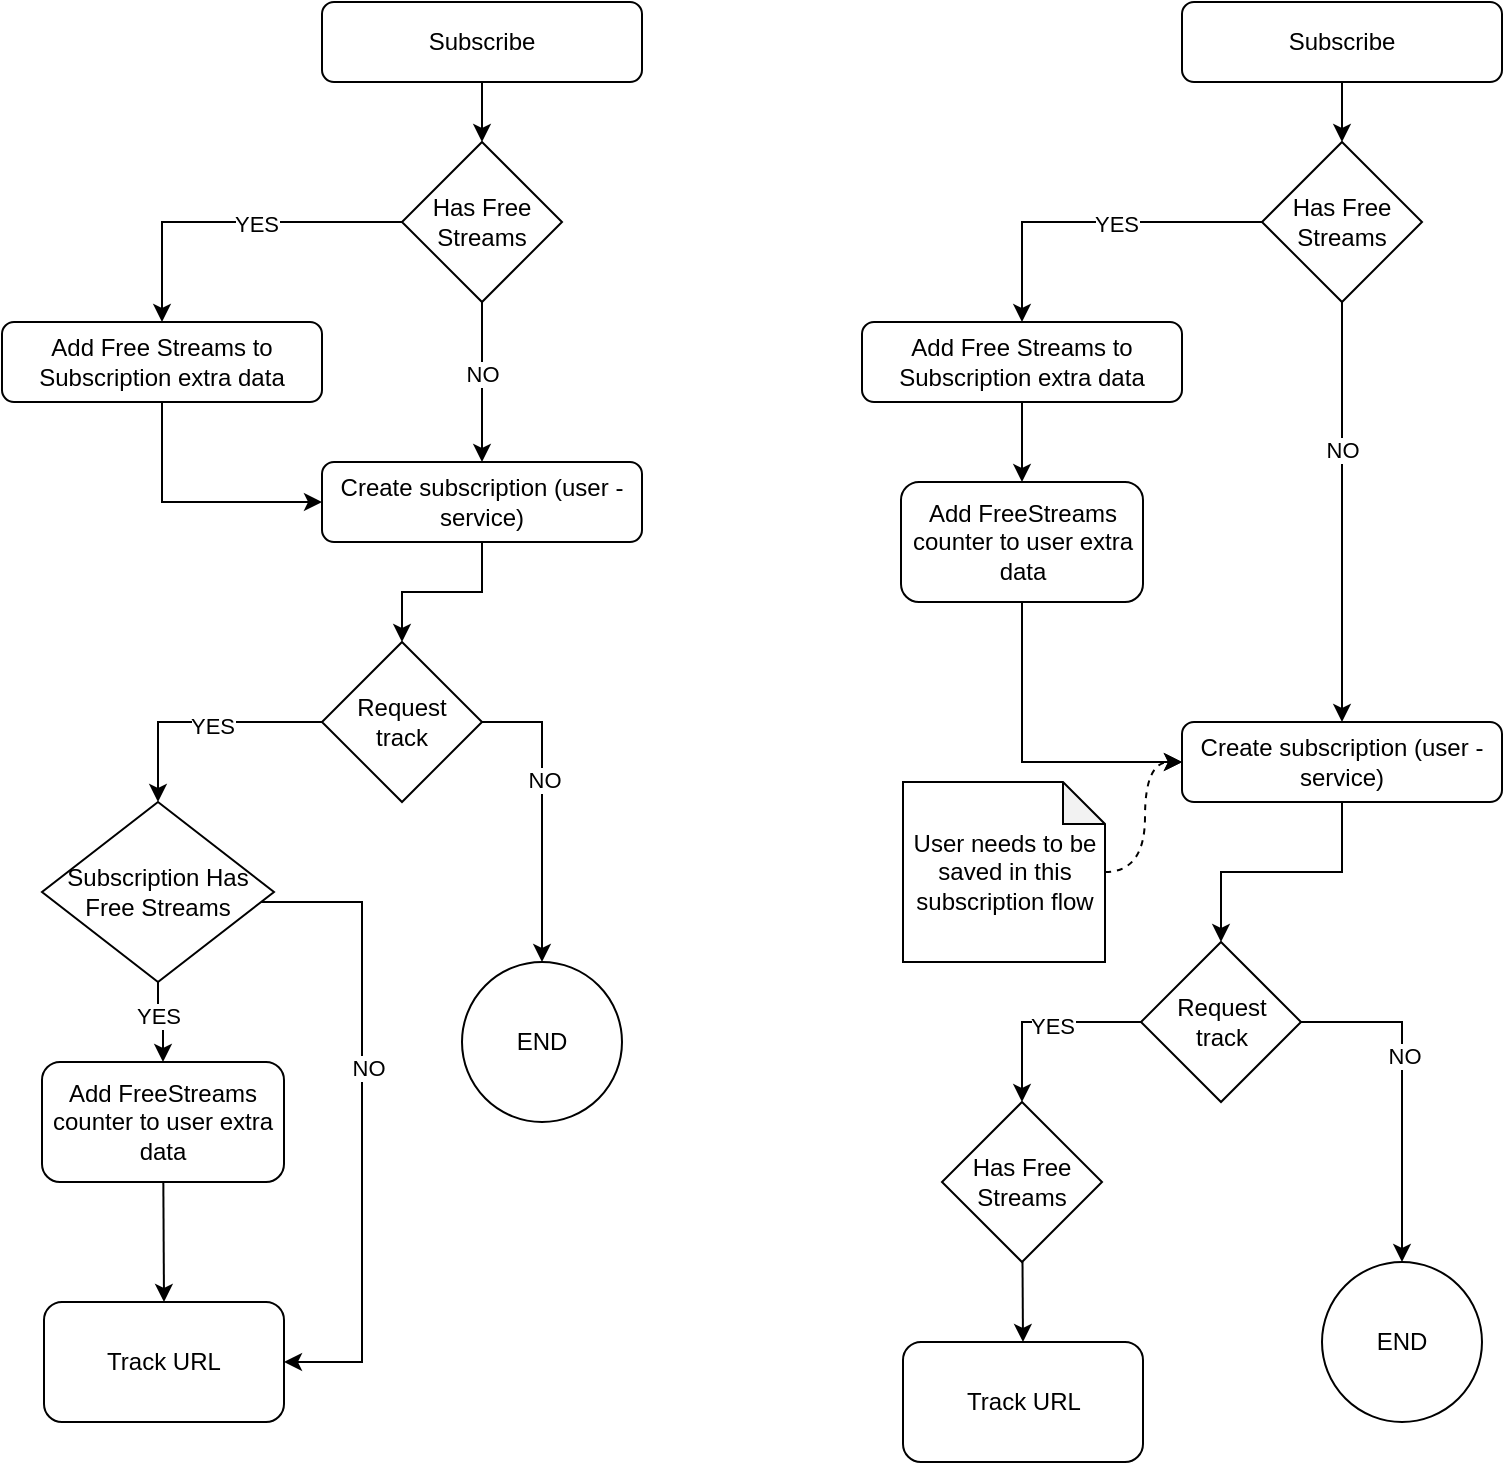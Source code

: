 <mxfile version="13.6.10" type="github" pages="4">
  <diagram id="5VUin_z2-ri86tSEm_hD" name="Free Streams">
    <mxGraphModel dx="1343" dy="735" grid="1" gridSize="10" guides="1" tooltips="1" connect="1" arrows="1" fold="1" page="1" pageScale="1" pageWidth="827" pageHeight="1169" math="0" shadow="0">
      <root>
        <mxCell id="0" />
        <mxCell id="1" parent="0" />
        <mxCell id="c_AEOEdvX2QoigJDYwwf-5" style="edgeStyle=orthogonalEdgeStyle;rounded=0;orthogonalLoop=1;jettySize=auto;html=1;entryX=0.5;entryY=0;entryDx=0;entryDy=0;" parent="1" source="c_AEOEdvX2QoigJDYwwf-1" target="c_AEOEdvX2QoigJDYwwf-3" edge="1">
          <mxGeometry relative="1" as="geometry" />
        </mxCell>
        <mxCell id="c_AEOEdvX2QoigJDYwwf-1" value="Subscribe" style="rounded=1;whiteSpace=wrap;html=1;" parent="1" vertex="1">
          <mxGeometry x="170" y="40" width="160" height="40" as="geometry" />
        </mxCell>
        <mxCell id="c_AEOEdvX2QoigJDYwwf-48" style="edgeStyle=orthogonalEdgeStyle;rounded=0;orthogonalLoop=1;jettySize=auto;html=1;entryX=0;entryY=0.5;entryDx=0;entryDy=0;" parent="1" source="c_AEOEdvX2QoigJDYwwf-2" target="c_AEOEdvX2QoigJDYwwf-7" edge="1">
          <mxGeometry relative="1" as="geometry" />
        </mxCell>
        <mxCell id="c_AEOEdvX2QoigJDYwwf-2" value="Add Free Streams to Subscription extra data" style="rounded=1;whiteSpace=wrap;html=1;" parent="1" vertex="1">
          <mxGeometry x="10" y="200" width="160" height="40" as="geometry" />
        </mxCell>
        <mxCell id="c_AEOEdvX2QoigJDYwwf-9" style="edgeStyle=orthogonalEdgeStyle;rounded=0;orthogonalLoop=1;jettySize=auto;html=1;entryX=0.5;entryY=0;entryDx=0;entryDy=0;" parent="1" source="c_AEOEdvX2QoigJDYwwf-3" target="c_AEOEdvX2QoigJDYwwf-7" edge="1">
          <mxGeometry relative="1" as="geometry" />
        </mxCell>
        <mxCell id="c_AEOEdvX2QoigJDYwwf-11" value="NO" style="edgeLabel;html=1;align=center;verticalAlign=middle;resizable=0;points=[];" parent="c_AEOEdvX2QoigJDYwwf-9" vertex="1" connectable="0">
          <mxGeometry x="-0.412" relative="1" as="geometry">
            <mxPoint y="12" as="offset" />
          </mxGeometry>
        </mxCell>
        <mxCell id="c_AEOEdvX2QoigJDYwwf-45" style="edgeStyle=orthogonalEdgeStyle;rounded=0;orthogonalLoop=1;jettySize=auto;html=1;entryX=0.5;entryY=0;entryDx=0;entryDy=0;" parent="1" source="c_AEOEdvX2QoigJDYwwf-3" target="c_AEOEdvX2QoigJDYwwf-2" edge="1">
          <mxGeometry relative="1" as="geometry" />
        </mxCell>
        <mxCell id="c_AEOEdvX2QoigJDYwwf-49" value="YES" style="edgeLabel;html=1;align=center;verticalAlign=middle;resizable=0;points=[];" parent="c_AEOEdvX2QoigJDYwwf-45" vertex="1" connectable="0">
          <mxGeometry x="-0.137" y="1" relative="1" as="geometry">
            <mxPoint as="offset" />
          </mxGeometry>
        </mxCell>
        <mxCell id="c_AEOEdvX2QoigJDYwwf-3" value="Has Free Streams" style="rhombus;whiteSpace=wrap;html=1;" parent="1" vertex="1">
          <mxGeometry x="210" y="110" width="80" height="80" as="geometry" />
        </mxCell>
        <mxCell id="c_AEOEdvX2QoigJDYwwf-65" style="edgeStyle=orthogonalEdgeStyle;rounded=0;orthogonalLoop=1;jettySize=auto;html=1;entryX=0.5;entryY=0;entryDx=0;entryDy=0;" parent="1" source="c_AEOEdvX2QoigJDYwwf-7" target="c_AEOEdvX2QoigJDYwwf-13" edge="1">
          <mxGeometry relative="1" as="geometry" />
        </mxCell>
        <mxCell id="c_AEOEdvX2QoigJDYwwf-7" value="Create subscription (user - service)" style="rounded=1;whiteSpace=wrap;html=1;" parent="1" vertex="1">
          <mxGeometry x="170" y="270" width="160" height="40" as="geometry" />
        </mxCell>
        <mxCell id="c_AEOEdvX2QoigJDYwwf-61" style="edgeStyle=orthogonalEdgeStyle;rounded=0;orthogonalLoop=1;jettySize=auto;html=1;entryX=0.5;entryY=0;entryDx=0;entryDy=0;" parent="1" source="c_AEOEdvX2QoigJDYwwf-13" target="c_AEOEdvX2QoigJDYwwf-55" edge="1">
          <mxGeometry relative="1" as="geometry" />
        </mxCell>
        <mxCell id="c_AEOEdvX2QoigJDYwwf-62" value="YES" style="edgeLabel;html=1;align=center;verticalAlign=middle;resizable=0;points=[];" parent="c_AEOEdvX2QoigJDYwwf-61" vertex="1" connectable="0">
          <mxGeometry x="-0.101" y="2" relative="1" as="geometry">
            <mxPoint as="offset" />
          </mxGeometry>
        </mxCell>
        <mxCell id="c_AEOEdvX2QoigJDYwwf-67" style="edgeStyle=orthogonalEdgeStyle;rounded=0;orthogonalLoop=1;jettySize=auto;html=1;entryX=0.5;entryY=0;entryDx=0;entryDy=0;exitX=1;exitY=0.5;exitDx=0;exitDy=0;" parent="1" source="c_AEOEdvX2QoigJDYwwf-13" target="c_AEOEdvX2QoigJDYwwf-52" edge="1">
          <mxGeometry relative="1" as="geometry" />
        </mxCell>
        <mxCell id="c_AEOEdvX2QoigJDYwwf-68" value="NO" style="edgeLabel;html=1;align=center;verticalAlign=middle;resizable=0;points=[];" parent="c_AEOEdvX2QoigJDYwwf-67" vertex="1" connectable="0">
          <mxGeometry x="-0.215" y="1" relative="1" as="geometry">
            <mxPoint as="offset" />
          </mxGeometry>
        </mxCell>
        <mxCell id="c_AEOEdvX2QoigJDYwwf-13" value="Request&lt;br&gt;track" style="rhombus;whiteSpace=wrap;html=1;" parent="1" vertex="1">
          <mxGeometry x="170" y="360" width="80" height="80" as="geometry" />
        </mxCell>
        <mxCell id="c_AEOEdvX2QoigJDYwwf-50" style="rounded=0;orthogonalLoop=1;jettySize=auto;html=1;entryX=0.5;entryY=0;entryDx=0;entryDy=0;" parent="1" source="c_AEOEdvX2QoigJDYwwf-15" target="c_AEOEdvX2QoigJDYwwf-19" edge="1">
          <mxGeometry relative="1" as="geometry" />
        </mxCell>
        <mxCell id="c_AEOEdvX2QoigJDYwwf-15" value="Add FreeStreams counter to user extra data" style="rounded=1;whiteSpace=wrap;html=1;" parent="1" vertex="1">
          <mxGeometry x="30" y="570" width="121" height="60" as="geometry" />
        </mxCell>
        <mxCell id="c_AEOEdvX2QoigJDYwwf-19" value="Track URL" style="rounded=1;whiteSpace=wrap;html=1;" parent="1" vertex="1">
          <mxGeometry x="31" y="690" width="120" height="60" as="geometry" />
        </mxCell>
        <mxCell id="c_AEOEdvX2QoigJDYwwf-52" value="END" style="ellipse;whiteSpace=wrap;html=1;aspect=fixed;" parent="1" vertex="1">
          <mxGeometry x="240" y="520" width="80" height="80" as="geometry" />
        </mxCell>
        <mxCell id="c_AEOEdvX2QoigJDYwwf-57" style="edgeStyle=orthogonalEdgeStyle;rounded=0;orthogonalLoop=1;jettySize=auto;html=1;entryX=0.5;entryY=0;entryDx=0;entryDy=0;" parent="1" source="c_AEOEdvX2QoigJDYwwf-55" target="c_AEOEdvX2QoigJDYwwf-15" edge="1">
          <mxGeometry relative="1" as="geometry" />
        </mxCell>
        <mxCell id="c_AEOEdvX2QoigJDYwwf-69" value="YES" style="edgeLabel;html=1;align=center;verticalAlign=middle;resizable=0;points=[];" parent="c_AEOEdvX2QoigJDYwwf-57" vertex="1" connectable="0">
          <mxGeometry x="-0.21" relative="1" as="geometry">
            <mxPoint as="offset" />
          </mxGeometry>
        </mxCell>
        <mxCell id="c_AEOEdvX2QoigJDYwwf-59" style="edgeStyle=orthogonalEdgeStyle;rounded=0;orthogonalLoop=1;jettySize=auto;html=1;entryX=1;entryY=0.5;entryDx=0;entryDy=0;" parent="1" source="c_AEOEdvX2QoigJDYwwf-55" target="c_AEOEdvX2QoigJDYwwf-19" edge="1">
          <mxGeometry relative="1" as="geometry">
            <Array as="points">
              <mxPoint x="190" y="490" />
              <mxPoint x="190" y="720" />
            </Array>
          </mxGeometry>
        </mxCell>
        <mxCell id="c_AEOEdvX2QoigJDYwwf-60" value="NO" style="edgeLabel;html=1;align=center;verticalAlign=middle;resizable=0;points=[];" parent="c_AEOEdvX2QoigJDYwwf-59" vertex="1" connectable="0">
          <mxGeometry x="-0.168" y="3" relative="1" as="geometry">
            <mxPoint as="offset" />
          </mxGeometry>
        </mxCell>
        <mxCell id="c_AEOEdvX2QoigJDYwwf-55" value="Subscription Has Free Streams" style="rhombus;whiteSpace=wrap;html=1;" parent="1" vertex="1">
          <mxGeometry x="30" y="440" width="116" height="90" as="geometry" />
        </mxCell>
        <mxCell id="c_AEOEdvX2QoigJDYwwf-71" style="edgeStyle=orthogonalEdgeStyle;rounded=0;orthogonalLoop=1;jettySize=auto;html=1;entryX=0.5;entryY=0;entryDx=0;entryDy=0;" parent="1" source="c_AEOEdvX2QoigJDYwwf-72" target="c_AEOEdvX2QoigJDYwwf-79" edge="1">
          <mxGeometry relative="1" as="geometry" />
        </mxCell>
        <mxCell id="c_AEOEdvX2QoigJDYwwf-72" value="Subscribe" style="rounded=1;whiteSpace=wrap;html=1;" parent="1" vertex="1">
          <mxGeometry x="600" y="40" width="160" height="40" as="geometry" />
        </mxCell>
        <mxCell id="c_AEOEdvX2QoigJDYwwf-96" style="edgeStyle=orthogonalEdgeStyle;rounded=0;orthogonalLoop=1;jettySize=auto;html=1;" parent="1" source="c_AEOEdvX2QoigJDYwwf-74" target="c_AEOEdvX2QoigJDYwwf-88" edge="1">
          <mxGeometry relative="1" as="geometry" />
        </mxCell>
        <mxCell id="c_AEOEdvX2QoigJDYwwf-74" value="Add Free Streams to Subscription extra data" style="rounded=1;whiteSpace=wrap;html=1;" parent="1" vertex="1">
          <mxGeometry x="440" y="200" width="160" height="40" as="geometry" />
        </mxCell>
        <mxCell id="c_AEOEdvX2QoigJDYwwf-75" style="edgeStyle=orthogonalEdgeStyle;rounded=0;orthogonalLoop=1;jettySize=auto;html=1;entryX=0.5;entryY=0;entryDx=0;entryDy=0;" parent="1" source="c_AEOEdvX2QoigJDYwwf-79" target="c_AEOEdvX2QoigJDYwwf-81" edge="1">
          <mxGeometry relative="1" as="geometry" />
        </mxCell>
        <mxCell id="c_AEOEdvX2QoigJDYwwf-76" value="NO" style="edgeLabel;html=1;align=center;verticalAlign=middle;resizable=0;points=[];" parent="c_AEOEdvX2QoigJDYwwf-75" vertex="1" connectable="0">
          <mxGeometry x="-0.412" relative="1" as="geometry">
            <mxPoint y="12" as="offset" />
          </mxGeometry>
        </mxCell>
        <mxCell id="c_AEOEdvX2QoigJDYwwf-77" style="edgeStyle=orthogonalEdgeStyle;rounded=0;orthogonalLoop=1;jettySize=auto;html=1;entryX=0.5;entryY=0;entryDx=0;entryDy=0;" parent="1" source="c_AEOEdvX2QoigJDYwwf-79" target="c_AEOEdvX2QoigJDYwwf-74" edge="1">
          <mxGeometry relative="1" as="geometry" />
        </mxCell>
        <mxCell id="c_AEOEdvX2QoigJDYwwf-78" value="YES" style="edgeLabel;html=1;align=center;verticalAlign=middle;resizable=0;points=[];" parent="c_AEOEdvX2QoigJDYwwf-77" vertex="1" connectable="0">
          <mxGeometry x="-0.137" y="1" relative="1" as="geometry">
            <mxPoint as="offset" />
          </mxGeometry>
        </mxCell>
        <mxCell id="c_AEOEdvX2QoigJDYwwf-79" value="Has Free Streams" style="rhombus;whiteSpace=wrap;html=1;" parent="1" vertex="1">
          <mxGeometry x="640" y="110" width="80" height="80" as="geometry" />
        </mxCell>
        <mxCell id="c_AEOEdvX2QoigJDYwwf-80" style="edgeStyle=orthogonalEdgeStyle;rounded=0;orthogonalLoop=1;jettySize=auto;html=1;entryX=0.5;entryY=0;entryDx=0;entryDy=0;" parent="1" source="c_AEOEdvX2QoigJDYwwf-81" target="c_AEOEdvX2QoigJDYwwf-86" edge="1">
          <mxGeometry relative="1" as="geometry" />
        </mxCell>
        <mxCell id="c_AEOEdvX2QoigJDYwwf-81" value="Create subscription (user - service)" style="rounded=1;whiteSpace=wrap;html=1;" parent="1" vertex="1">
          <mxGeometry x="600" y="400" width="160" height="40" as="geometry" />
        </mxCell>
        <mxCell id="c_AEOEdvX2QoigJDYwwf-82" style="edgeStyle=orthogonalEdgeStyle;rounded=0;orthogonalLoop=1;jettySize=auto;html=1;entryX=0.5;entryY=0;entryDx=0;entryDy=0;" parent="1" source="c_AEOEdvX2QoigJDYwwf-86" target="c_AEOEdvX2QoigJDYwwf-95" edge="1">
          <mxGeometry relative="1" as="geometry" />
        </mxCell>
        <mxCell id="c_AEOEdvX2QoigJDYwwf-83" value="YES" style="edgeLabel;html=1;align=center;verticalAlign=middle;resizable=0;points=[];" parent="c_AEOEdvX2QoigJDYwwf-82" vertex="1" connectable="0">
          <mxGeometry x="-0.101" y="2" relative="1" as="geometry">
            <mxPoint as="offset" />
          </mxGeometry>
        </mxCell>
        <mxCell id="c_AEOEdvX2QoigJDYwwf-84" style="edgeStyle=orthogonalEdgeStyle;rounded=0;orthogonalLoop=1;jettySize=auto;html=1;entryX=0.5;entryY=0;entryDx=0;entryDy=0;exitX=1;exitY=0.5;exitDx=0;exitDy=0;" parent="1" source="c_AEOEdvX2QoigJDYwwf-86" target="c_AEOEdvX2QoigJDYwwf-90" edge="1">
          <mxGeometry relative="1" as="geometry" />
        </mxCell>
        <mxCell id="c_AEOEdvX2QoigJDYwwf-85" value="NO" style="edgeLabel;html=1;align=center;verticalAlign=middle;resizable=0;points=[];" parent="c_AEOEdvX2QoigJDYwwf-84" vertex="1" connectable="0">
          <mxGeometry x="-0.215" y="1" relative="1" as="geometry">
            <mxPoint as="offset" />
          </mxGeometry>
        </mxCell>
        <mxCell id="c_AEOEdvX2QoigJDYwwf-86" value="Request&lt;br&gt;track" style="rhombus;whiteSpace=wrap;html=1;" parent="1" vertex="1">
          <mxGeometry x="579.5" y="510" width="80" height="80" as="geometry" />
        </mxCell>
        <mxCell id="c_AEOEdvX2QoigJDYwwf-97" style="edgeStyle=orthogonalEdgeStyle;rounded=0;orthogonalLoop=1;jettySize=auto;html=1;entryX=0;entryY=0.5;entryDx=0;entryDy=0;exitX=0.5;exitY=1;exitDx=0;exitDy=0;" parent="1" source="c_AEOEdvX2QoigJDYwwf-88" target="c_AEOEdvX2QoigJDYwwf-81" edge="1">
          <mxGeometry relative="1" as="geometry">
            <Array as="points">
              <mxPoint x="520" y="420" />
            </Array>
          </mxGeometry>
        </mxCell>
        <mxCell id="c_AEOEdvX2QoigJDYwwf-88" value="Add FreeStreams counter to user extra data" style="rounded=1;whiteSpace=wrap;html=1;" parent="1" vertex="1">
          <mxGeometry x="459.5" y="280" width="121" height="60" as="geometry" />
        </mxCell>
        <mxCell id="c_AEOEdvX2QoigJDYwwf-89" value="Track URL" style="rounded=1;whiteSpace=wrap;html=1;" parent="1" vertex="1">
          <mxGeometry x="460.5" y="710" width="120" height="60" as="geometry" />
        </mxCell>
        <mxCell id="c_AEOEdvX2QoigJDYwwf-90" value="END" style="ellipse;whiteSpace=wrap;html=1;aspect=fixed;" parent="1" vertex="1">
          <mxGeometry x="670" y="670" width="80" height="80" as="geometry" />
        </mxCell>
        <mxCell id="c_AEOEdvX2QoigJDYwwf-104" style="orthogonalLoop=1;jettySize=auto;html=1;entryX=0.5;entryY=0;entryDx=0;entryDy=0;" parent="1" source="c_AEOEdvX2QoigJDYwwf-95" target="c_AEOEdvX2QoigJDYwwf-89" edge="1">
          <mxGeometry relative="1" as="geometry" />
        </mxCell>
        <mxCell id="c_AEOEdvX2QoigJDYwwf-95" value="Has Free Streams" style="rhombus;whiteSpace=wrap;html=1;" parent="1" vertex="1">
          <mxGeometry x="480" y="590" width="80" height="80" as="geometry" />
        </mxCell>
        <mxCell id="c_AEOEdvX2QoigJDYwwf-103" value="" style="edgeStyle=orthogonalEdgeStyle;orthogonalLoop=1;jettySize=auto;html=1;curved=1;dashed=1;" parent="1" source="c_AEOEdvX2QoigJDYwwf-98" target="c_AEOEdvX2QoigJDYwwf-81" edge="1">
          <mxGeometry relative="1" as="geometry" />
        </mxCell>
        <mxCell id="c_AEOEdvX2QoigJDYwwf-98" value="User needs to be saved in this subscription flow" style="shape=note;whiteSpace=wrap;html=1;backgroundOutline=1;darkOpacity=0.05;size=21;" parent="1" vertex="1">
          <mxGeometry x="460.5" y="430" width="101" height="90" as="geometry" />
        </mxCell>
      </root>
    </mxGraphModel>
  </diagram>
  <diagram id="zGJpO1Z3lIhoqZWyb1ZH" name="GraceTime">
    <mxGraphModel dx="1343" dy="813" grid="1" gridSize="10" guides="1" tooltips="1" connect="1" arrows="1" fold="1" page="1" pageScale="1" pageWidth="827" pageHeight="1169" math="0" shadow="0">
      <root>
        <mxCell id="8-aJZNCK-myPiWX-PCa--0" />
        <mxCell id="8-aJZNCK-myPiWX-PCa--1" parent="8-aJZNCK-myPiWX-PCa--0" />
        <mxCell id="8-aJZNCK-myPiWX-PCa--2" value="" style="rounded=1;whiteSpace=wrap;html=1;" parent="8-aJZNCK-myPiWX-PCa--1" vertex="1">
          <mxGeometry x="80" y="40" width="120" height="60" as="geometry" />
        </mxCell>
      </root>
    </mxGraphModel>
  </diagram>
  <diagram id="_bLQBh5ApenLgZn0UXX9" name="OAuth">
    <mxGraphModel dx="1343" dy="735" grid="1" gridSize="10" guides="1" tooltips="1" connect="1" arrows="1" fold="1" page="1" pageScale="1" pageWidth="827" pageHeight="1169" math="0" shadow="0">
      <root>
        <mxCell id="cP-fa58rxneLaP4xzZYr-0" />
        <mxCell id="cP-fa58rxneLaP4xzZYr-1" parent="cP-fa58rxneLaP4xzZYr-0" />
        <mxCell id="cP-fa58rxneLaP4xzZYr-4" value="" style="edgeStyle=none;orthogonalLoop=1;jettySize=auto;html=1;" parent="cP-fa58rxneLaP4xzZYr-1" source="cP-fa58rxneLaP4xzZYr-2" target="cP-fa58rxneLaP4xzZYr-3" edge="1">
          <mxGeometry relative="1" as="geometry" />
        </mxCell>
        <mxCell id="cP-fa58rxneLaP4xzZYr-2" value="Select:&lt;br&gt;App name&lt;br&gt;Redirect URI&lt;br&gt;Scope" style="rounded=1;whiteSpace=wrap;html=1;" parent="cP-fa58rxneLaP4xzZYr-1" vertex="1">
          <mxGeometry x="30" y="190" width="120" height="60" as="geometry" />
        </mxCell>
        <mxCell id="cP-fa58rxneLaP4xzZYr-3" value="Client ID&lt;br&gt;Client Secret&lt;br&gt;Redirect URI&lt;br&gt;Scope" style="whiteSpace=wrap;html=1;rounded=1;" parent="cP-fa58rxneLaP4xzZYr-1" vertex="1">
          <mxGeometry x="30" y="360" width="120" height="60" as="geometry" />
        </mxCell>
        <mxCell id="cP-fa58rxneLaP4xzZYr-6" value="" style="edgeStyle=none;orthogonalLoop=1;jettySize=auto;html=1;" parent="cP-fa58rxneLaP4xzZYr-1" source="cP-fa58rxneLaP4xzZYr-5" target="cP-fa58rxneLaP4xzZYr-2" edge="1">
          <mxGeometry relative="1" as="geometry" />
        </mxCell>
        <mxCell id="cP-fa58rxneLaP4xzZYr-5" value="Login: Create Application" style="rounded=1;whiteSpace=wrap;html=1;" parent="cP-fa58rxneLaP4xzZYr-1" vertex="1">
          <mxGeometry x="30" y="30" width="120" height="60" as="geometry" />
        </mxCell>
        <mxCell id="cP-fa58rxneLaP4xzZYr-9" value="" style="edgeStyle=orthogonalEdgeStyle;orthogonalLoop=1;jettySize=auto;html=1;strokeColor=none;" parent="cP-fa58rxneLaP4xzZYr-1" source="cP-fa58rxneLaP4xzZYr-7" target="cP-fa58rxneLaP4xzZYr-8" edge="1">
          <mxGeometry relative="1" as="geometry" />
        </mxCell>
        <mxCell id="cP-fa58rxneLaP4xzZYr-10" style="edgeStyle=orthogonalEdgeStyle;orthogonalLoop=1;jettySize=auto;html=1;" parent="cP-fa58rxneLaP4xzZYr-1" source="cP-fa58rxneLaP4xzZYr-7" target="cP-fa58rxneLaP4xzZYr-8" edge="1">
          <mxGeometry relative="1" as="geometry" />
        </mxCell>
        <mxCell id="cP-fa58rxneLaP4xzZYr-7" value="Request Authorization" style="rounded=1;whiteSpace=wrap;html=1;" parent="cP-fa58rxneLaP4xzZYr-1" vertex="1">
          <mxGeometry x="360" y="30" width="120" height="60" as="geometry" />
        </mxCell>
        <mxCell id="cP-fa58rxneLaP4xzZYr-16" value="" style="edgeStyle=orthogonalEdgeStyle;orthogonalLoop=1;jettySize=auto;html=1;" parent="cP-fa58rxneLaP4xzZYr-1" source="cP-fa58rxneLaP4xzZYr-8" target="cP-fa58rxneLaP4xzZYr-15" edge="1">
          <mxGeometry relative="1" as="geometry" />
        </mxCell>
        <mxCell id="cP-fa58rxneLaP4xzZYr-8" value="Redirect to api/authorize?clientID=&amp;lt;client_id&amp;gt;&amp;amp;redirecturi=&amp;lt;encoded_uri&amp;gt;&amp;amp;scope=&amp;lt;one two three&amp;gt;&amp;amp;state=[csrf_like]" style="whiteSpace=wrap;html=1;rounded=1;" parent="cP-fa58rxneLaP4xzZYr-1" vertex="1">
          <mxGeometry x="335" y="170" width="170" height="90" as="geometry" />
        </mxCell>
        <mxCell id="cP-fa58rxneLaP4xzZYr-18" value="" style="edgeStyle=orthogonalEdgeStyle;orthogonalLoop=1;jettySize=auto;html=1;rounded=0;" parent="cP-fa58rxneLaP4xzZYr-1" source="cP-fa58rxneLaP4xzZYr-15" target="cP-fa58rxneLaP4xzZYr-17" edge="1">
          <mxGeometry relative="1" as="geometry" />
        </mxCell>
        <mxCell id="cP-fa58rxneLaP4xzZYr-19" value="DENIES" style="edgeLabel;html=1;align=center;verticalAlign=middle;resizable=0;points=[];" parent="cP-fa58rxneLaP4xzZYr-18" vertex="1" connectable="0">
          <mxGeometry x="-0.213" relative="1" as="geometry">
            <mxPoint as="offset" />
          </mxGeometry>
        </mxCell>
        <mxCell id="cP-fa58rxneLaP4xzZYr-21" value="" style="edgeStyle=orthogonalEdgeStyle;rounded=0;orthogonalLoop=1;jettySize=auto;html=1;" parent="cP-fa58rxneLaP4xzZYr-1" source="cP-fa58rxneLaP4xzZYr-15" target="cP-fa58rxneLaP4xzZYr-20" edge="1">
          <mxGeometry relative="1" as="geometry" />
        </mxCell>
        <mxCell id="cP-fa58rxneLaP4xzZYr-22" value="ALLOWS" style="edgeLabel;html=1;align=center;verticalAlign=middle;resizable=0;points=[];" parent="cP-fa58rxneLaP4xzZYr-21" vertex="1" connectable="0">
          <mxGeometry x="-0.267" relative="1" as="geometry">
            <mxPoint as="offset" />
          </mxGeometry>
        </mxCell>
        <mxCell id="cP-fa58rxneLaP4xzZYr-15" value="User Logs In" style="rhombus;whiteSpace=wrap;html=1;rounded=1;" parent="cP-fa58rxneLaP4xzZYr-1" vertex="1">
          <mxGeometry x="380" y="320" width="80" height="80" as="geometry" />
        </mxCell>
        <mxCell id="cP-fa58rxneLaP4xzZYr-17" value="error&lt;br&gt;error_message" style="ellipse;whiteSpace=wrap;html=1;rounded=1;" parent="cP-fa58rxneLaP4xzZYr-1" vertex="1">
          <mxGeometry x="240" y="420" width="90" height="90" as="geometry" />
        </mxCell>
        <mxCell id="cP-fa58rxneLaP4xzZYr-24" value="" style="edgeStyle=orthogonalEdgeStyle;rounded=0;orthogonalLoop=1;jettySize=auto;html=1;" parent="cP-fa58rxneLaP4xzZYr-1" source="cP-fa58rxneLaP4xzZYr-20" target="cP-fa58rxneLaP4xzZYr-23" edge="1">
          <mxGeometry relative="1" as="geometry" />
        </mxCell>
        <mxCell id="cP-fa58rxneLaP4xzZYr-20" value="Redirect to URI with code + state" style="whiteSpace=wrap;html=1;rounded=1;" parent="cP-fa58rxneLaP4xzZYr-1" vertex="1">
          <mxGeometry x="360" y="470" width="120" height="60" as="geometry" />
        </mxCell>
        <mxCell id="cP-fa58rxneLaP4xzZYr-23" value="Exchange code for token using Client Secret" style="whiteSpace=wrap;html=1;rounded=1;" parent="cP-fa58rxneLaP4xzZYr-1" vertex="1">
          <mxGeometry x="360" y="600" width="120" height="60" as="geometry" />
        </mxCell>
      </root>
    </mxGraphModel>
  </diagram>
  <diagram id="e1lrt9IcqPMYMPF66xgE" name="Digicel">
    <mxGraphModel dx="1347" dy="707" grid="1" gridSize="10" guides="1" tooltips="1" connect="1" arrows="1" fold="1" page="1" pageScale="1" pageWidth="827" pageHeight="1169" math="0" shadow="0">
      <root>
        <mxCell id="GBFjijhpgLcAFgVtgurW-0" />
        <mxCell id="GBFjijhpgLcAFgVtgurW-1" parent="GBFjijhpgLcAFgVtgurW-0" />
        <mxCell id="4O4y0b4Cb9Nwwj2YMUKL-2" value="" style="edgeStyle=orthogonalEdgeStyle;rounded=0;orthogonalLoop=1;jettySize=auto;html=1;" edge="1" parent="GBFjijhpgLcAFgVtgurW-1" source="4O4y0b4Cb9Nwwj2YMUKL-0" target="4O4y0b4Cb9Nwwj2YMUKL-1">
          <mxGeometry relative="1" as="geometry" />
        </mxCell>
        <mxCell id="4O4y0b4Cb9Nwwj2YMUKL-0" value="Register / Login" style="rounded=1;whiteSpace=wrap;html=1;" vertex="1" parent="GBFjijhpgLcAFgVtgurW-1">
          <mxGeometry x="120" y="10" width="160" height="60" as="geometry" />
        </mxCell>
        <mxCell id="4O4y0b4Cb9Nwwj2YMUKL-4" value="" style="edgeStyle=orthogonalEdgeStyle;rounded=0;orthogonalLoop=1;jettySize=auto;html=1;" edge="1" parent="GBFjijhpgLcAFgVtgurW-1" source="4O4y0b4Cb9Nwwj2YMUKL-1" target="4O4y0b4Cb9Nwwj2YMUKL-3">
          <mxGeometry relative="1" as="geometry" />
        </mxCell>
        <mxCell id="4O4y0b4Cb9Nwwj2YMUKL-1" value="Redirect URI" style="whiteSpace=wrap;html=1;rounded=1;" vertex="1" parent="GBFjijhpgLcAFgVtgurW-1">
          <mxGeometry x="140" y="150" width="120" height="60" as="geometry" />
        </mxCell>
        <mxCell id="4O4y0b4Cb9Nwwj2YMUKL-6" value="" style="edgeStyle=orthogonalEdgeStyle;rounded=0;orthogonalLoop=1;jettySize=auto;html=1;" edge="1" parent="GBFjijhpgLcAFgVtgurW-1" source="4O4y0b4Cb9Nwwj2YMUKL-3" target="4O4y0b4Cb9Nwwj2YMUKL-5">
          <mxGeometry relative="1" as="geometry" />
        </mxCell>
        <mxCell id="4O4y0b4Cb9Nwwj2YMUKL-7" value="NO" style="edgeLabel;html=1;align=center;verticalAlign=middle;resizable=0;points=[];" vertex="1" connectable="0" parent="4O4y0b4Cb9Nwwj2YMUKL-6">
          <mxGeometry x="-0.333" relative="1" as="geometry">
            <mxPoint as="offset" />
          </mxGeometry>
        </mxCell>
        <mxCell id="4O4y0b4Cb9Nwwj2YMUKL-9" value="" style="edgeStyle=orthogonalEdgeStyle;rounded=0;orthogonalLoop=1;jettySize=auto;html=1;" edge="1" parent="GBFjijhpgLcAFgVtgurW-1" source="4O4y0b4Cb9Nwwj2YMUKL-3" target="4O4y0b4Cb9Nwwj2YMUKL-8">
          <mxGeometry relative="1" as="geometry" />
        </mxCell>
        <mxCell id="4O4y0b4Cb9Nwwj2YMUKL-3" value="Digicel ID&lt;br&gt;login" style="rhombus;whiteSpace=wrap;html=1;rounded=1;" vertex="1" parent="GBFjijhpgLcAFgVtgurW-1">
          <mxGeometry x="160" y="260" width="80" height="80" as="geometry" />
        </mxCell>
        <mxCell id="4O4y0b4Cb9Nwwj2YMUKL-5" value="END" style="ellipse;whiteSpace=wrap;html=1;rounded=1;" vertex="1" parent="GBFjijhpgLcAFgVtgurW-1">
          <mxGeometry x="10" y="260" width="90" height="80" as="geometry" />
        </mxCell>
        <mxCell id="4O4y0b4Cb9Nwwj2YMUKL-8" value="Kuack gets token" style="whiteSpace=wrap;html=1;rounded=1;" vertex="1" parent="GBFjijhpgLcAFgVtgurW-1">
          <mxGeometry x="140" y="420" width="120" height="60" as="geometry" />
        </mxCell>
        <mxCell id="4O4y0b4Cb9Nwwj2YMUKL-15" value="" style="edgeStyle=orthogonalEdgeStyle;rounded=0;orthogonalLoop=1;jettySize=auto;html=1;" edge="1" parent="GBFjijhpgLcAFgVtgurW-1" source="4O4y0b4Cb9Nwwj2YMUKL-13" target="4O4y0b4Cb9Nwwj2YMUKL-14">
          <mxGeometry relative="1" as="geometry" />
        </mxCell>
        <mxCell id="4O4y0b4Cb9Nwwj2YMUKL-13" value="Check Subscriptions" style="rounded=1;whiteSpace=wrap;html=1;" vertex="1" parent="GBFjijhpgLcAFgVtgurW-1">
          <mxGeometry x="460" y="10" width="120" height="60" as="geometry" />
        </mxCell>
        <mxCell id="4O4y0b4Cb9Nwwj2YMUKL-17" value="" style="edgeStyle=orthogonalEdgeStyle;rounded=0;orthogonalLoop=1;jettySize=auto;html=1;" edge="1" parent="GBFjijhpgLcAFgVtgurW-1" source="4O4y0b4Cb9Nwwj2YMUKL-14" target="4O4y0b4Cb9Nwwj2YMUKL-16">
          <mxGeometry relative="1" as="geometry" />
        </mxCell>
        <mxCell id="4O4y0b4Cb9Nwwj2YMUKL-20" value="YES" style="edgeLabel;html=1;align=center;verticalAlign=middle;resizable=0;points=[];" vertex="1" connectable="0" parent="4O4y0b4Cb9Nwwj2YMUKL-17">
          <mxGeometry x="-0.071" y="-1" relative="1" as="geometry">
            <mxPoint as="offset" />
          </mxGeometry>
        </mxCell>
        <mxCell id="4O4y0b4Cb9Nwwj2YMUKL-19" value="" style="edgeStyle=orthogonalEdgeStyle;rounded=0;orthogonalLoop=1;jettySize=auto;html=1;" edge="1" parent="GBFjijhpgLcAFgVtgurW-1" source="4O4y0b4Cb9Nwwj2YMUKL-14" target="4O4y0b4Cb9Nwwj2YMUKL-18">
          <mxGeometry relative="1" as="geometry" />
        </mxCell>
        <mxCell id="4O4y0b4Cb9Nwwj2YMUKL-21" value="NO" style="edgeLabel;html=1;align=center;verticalAlign=middle;resizable=0;points=[];" vertex="1" connectable="0" parent="4O4y0b4Cb9Nwwj2YMUKL-19">
          <mxGeometry x="-0.284" relative="1" as="geometry">
            <mxPoint as="offset" />
          </mxGeometry>
        </mxCell>
        <mxCell id="4O4y0b4Cb9Nwwj2YMUKL-14" value="Has Active" style="rhombus;whiteSpace=wrap;html=1;rounded=1;" vertex="1" parent="GBFjijhpgLcAFgVtgurW-1">
          <mxGeometry x="480" y="140" width="80" height="80" as="geometry" />
        </mxCell>
        <mxCell id="4O4y0b4Cb9Nwwj2YMUKL-16" value="Activate on our system and in" style="whiteSpace=wrap;html=1;rounded=1;" vertex="1" parent="GBFjijhpgLcAFgVtgurW-1">
          <mxGeometry x="310" y="240" width="120" height="60" as="geometry" />
        </mxCell>
        <mxCell id="4O4y0b4Cb9Nwwj2YMUKL-23" value="" style="edgeStyle=orthogonalEdgeStyle;rounded=0;orthogonalLoop=1;jettySize=auto;html=1;" edge="1" parent="GBFjijhpgLcAFgVtgurW-1" source="4O4y0b4Cb9Nwwj2YMUKL-18" target="4O4y0b4Cb9Nwwj2YMUKL-22">
          <mxGeometry relative="1" as="geometry" />
        </mxCell>
        <mxCell id="4O4y0b4Cb9Nwwj2YMUKL-18" value="Check Available Subscriptions" style="whiteSpace=wrap;html=1;rounded=1;" vertex="1" parent="GBFjijhpgLcAFgVtgurW-1">
          <mxGeometry x="620" y="230" width="120" height="60" as="geometry" />
        </mxCell>
        <mxCell id="4O4y0b4Cb9Nwwj2YMUKL-25" value="" style="edgeStyle=orthogonalEdgeStyle;rounded=0;orthogonalLoop=1;jettySize=auto;html=1;" edge="1" parent="GBFjijhpgLcAFgVtgurW-1" source="4O4y0b4Cb9Nwwj2YMUKL-22" target="4O4y0b4Cb9Nwwj2YMUKL-24">
          <mxGeometry relative="1" as="geometry" />
        </mxCell>
        <mxCell id="4O4y0b4Cb9Nwwj2YMUKL-29" value="YES" style="edgeLabel;html=1;align=center;verticalAlign=middle;resizable=0;points=[];" vertex="1" connectable="0" parent="4O4y0b4Cb9Nwwj2YMUKL-25">
          <mxGeometry x="-0.022" y="-3" relative="1" as="geometry">
            <mxPoint as="offset" />
          </mxGeometry>
        </mxCell>
        <mxCell id="4O4y0b4Cb9Nwwj2YMUKL-27" value="" style="edgeStyle=orthogonalEdgeStyle;rounded=0;orthogonalLoop=1;jettySize=auto;html=1;" edge="1" parent="GBFjijhpgLcAFgVtgurW-1" source="4O4y0b4Cb9Nwwj2YMUKL-22" target="4O4y0b4Cb9Nwwj2YMUKL-26">
          <mxGeometry relative="1" as="geometry" />
        </mxCell>
        <mxCell id="4O4y0b4Cb9Nwwj2YMUKL-28" value="NO" style="edgeLabel;html=1;align=center;verticalAlign=middle;resizable=0;points=[];" vertex="1" connectable="0" parent="4O4y0b4Cb9Nwwj2YMUKL-27">
          <mxGeometry x="-0.55" y="-2" relative="1" as="geometry">
            <mxPoint as="offset" />
          </mxGeometry>
        </mxCell>
        <mxCell id="4O4y0b4Cb9Nwwj2YMUKL-22" value="Has any" style="rhombus;whiteSpace=wrap;html=1;rounded=1;" vertex="1" parent="GBFjijhpgLcAFgVtgurW-1">
          <mxGeometry x="640" y="340" width="80" height="80" as="geometry" />
        </mxCell>
        <mxCell id="4O4y0b4Cb9Nwwj2YMUKL-31" value="" style="edgeStyle=orthogonalEdgeStyle;rounded=0;orthogonalLoop=1;jettySize=auto;html=1;" edge="1" parent="GBFjijhpgLcAFgVtgurW-1" source="4O4y0b4Cb9Nwwj2YMUKL-24" target="4O4y0b4Cb9Nwwj2YMUKL-30">
          <mxGeometry relative="1" as="geometry" />
        </mxCell>
        <mxCell id="4O4y0b4Cb9Nwwj2YMUKL-24" value="Show Paywall" style="whiteSpace=wrap;html=1;rounded=1;" vertex="1" parent="GBFjijhpgLcAFgVtgurW-1">
          <mxGeometry x="430" y="350" width="120" height="60" as="geometry" />
        </mxCell>
        <mxCell id="4O4y0b4Cb9Nwwj2YMUKL-26" value="END" style="ellipse;whiteSpace=wrap;html=1;rounded=1;" vertex="1" parent="GBFjijhpgLcAFgVtgurW-1">
          <mxGeometry x="645" y="460" width="70" height="60" as="geometry" />
        </mxCell>
        <mxCell id="4O4y0b4Cb9Nwwj2YMUKL-32" style="edgeStyle=orthogonalEdgeStyle;rounded=0;orthogonalLoop=1;jettySize=auto;html=1;" edge="1" parent="GBFjijhpgLcAFgVtgurW-1" source="4O4y0b4Cb9Nwwj2YMUKL-30" target="4O4y0b4Cb9Nwwj2YMUKL-26">
          <mxGeometry relative="1" as="geometry" />
        </mxCell>
        <mxCell id="4O4y0b4Cb9Nwwj2YMUKL-33" value="NO" style="edgeLabel;html=1;align=center;verticalAlign=middle;resizable=0;points=[];" vertex="1" connectable="0" parent="4O4y0b4Cb9Nwwj2YMUKL-32">
          <mxGeometry x="-0.324" y="3" relative="1" as="geometry">
            <mxPoint as="offset" />
          </mxGeometry>
        </mxCell>
        <mxCell id="4O4y0b4Cb9Nwwj2YMUKL-40" style="edgeStyle=orthogonalEdgeStyle;rounded=0;orthogonalLoop=1;jettySize=auto;html=1;entryX=0.5;entryY=0;entryDx=0;entryDy=0;" edge="1" parent="GBFjijhpgLcAFgVtgurW-1" source="4O4y0b4Cb9Nwwj2YMUKL-30" target="4O4y0b4Cb9Nwwj2YMUKL-34">
          <mxGeometry relative="1" as="geometry" />
        </mxCell>
        <mxCell id="4O4y0b4Cb9Nwwj2YMUKL-30" value="Choose one" style="rhombus;whiteSpace=wrap;html=1;rounded=1;" vertex="1" parent="GBFjijhpgLcAFgVtgurW-1">
          <mxGeometry x="450" y="450" width="80" height="80" as="geometry" />
        </mxCell>
        <mxCell id="4O4y0b4Cb9Nwwj2YMUKL-39" value="" style="edgeStyle=orthogonalEdgeStyle;rounded=0;orthogonalLoop=1;jettySize=auto;html=1;" edge="1" parent="GBFjijhpgLcAFgVtgurW-1" source="4O4y0b4Cb9Nwwj2YMUKL-34" target="4O4y0b4Cb9Nwwj2YMUKL-38">
          <mxGeometry relative="1" as="geometry" />
        </mxCell>
        <mxCell id="4O4y0b4Cb9Nwwj2YMUKL-34" value="Kuack sends charge attempt" style="whiteSpace=wrap;html=1;rounded=1;" vertex="1" parent="GBFjijhpgLcAFgVtgurW-1">
          <mxGeometry x="430" y="570" width="120" height="60" as="geometry" />
        </mxCell>
        <mxCell id="4O4y0b4Cb9Nwwj2YMUKL-41" style="edgeStyle=orthogonalEdgeStyle;rounded=0;orthogonalLoop=1;jettySize=auto;html=1;entryX=0.5;entryY=1;entryDx=0;entryDy=0;" edge="1" parent="GBFjijhpgLcAFgVtgurW-1" source="4O4y0b4Cb9Nwwj2YMUKL-38" target="4O4y0b4Cb9Nwwj2YMUKL-16">
          <mxGeometry relative="1" as="geometry" />
        </mxCell>
        <mxCell id="4O4y0b4Cb9Nwwj2YMUKL-42" value="OK" style="edgeLabel;html=1;align=center;verticalAlign=middle;resizable=0;points=[];" vertex="1" connectable="0" parent="4O4y0b4Cb9Nwwj2YMUKL-41">
          <mxGeometry x="-0.196" y="-2" relative="1" as="geometry">
            <mxPoint as="offset" />
          </mxGeometry>
        </mxCell>
        <mxCell id="4O4y0b4Cb9Nwwj2YMUKL-43" style="edgeStyle=orthogonalEdgeStyle;rounded=0;orthogonalLoop=1;jettySize=auto;html=1;entryX=0.5;entryY=1;entryDx=0;entryDy=0;" edge="1" parent="GBFjijhpgLcAFgVtgurW-1" source="4O4y0b4Cb9Nwwj2YMUKL-38" target="4O4y0b4Cb9Nwwj2YMUKL-26">
          <mxGeometry relative="1" as="geometry" />
        </mxCell>
        <mxCell id="4O4y0b4Cb9Nwwj2YMUKL-44" value="FAIL" style="edgeLabel;html=1;align=center;verticalAlign=middle;resizable=0;points=[];" vertex="1" connectable="0" parent="4O4y0b4Cb9Nwwj2YMUKL-43">
          <mxGeometry x="-0.456" y="-3" relative="1" as="geometry">
            <mxPoint as="offset" />
          </mxGeometry>
        </mxCell>
        <mxCell id="4O4y0b4Cb9Nwwj2YMUKL-38" value="In and wait&lt;br&gt;Response" style="rhombus;whiteSpace=wrap;html=1;rounded=1;" vertex="1" parent="GBFjijhpgLcAFgVtgurW-1">
          <mxGeometry x="450" y="690" width="80" height="80" as="geometry" />
        </mxCell>
      </root>
    </mxGraphModel>
  </diagram>
</mxfile>
